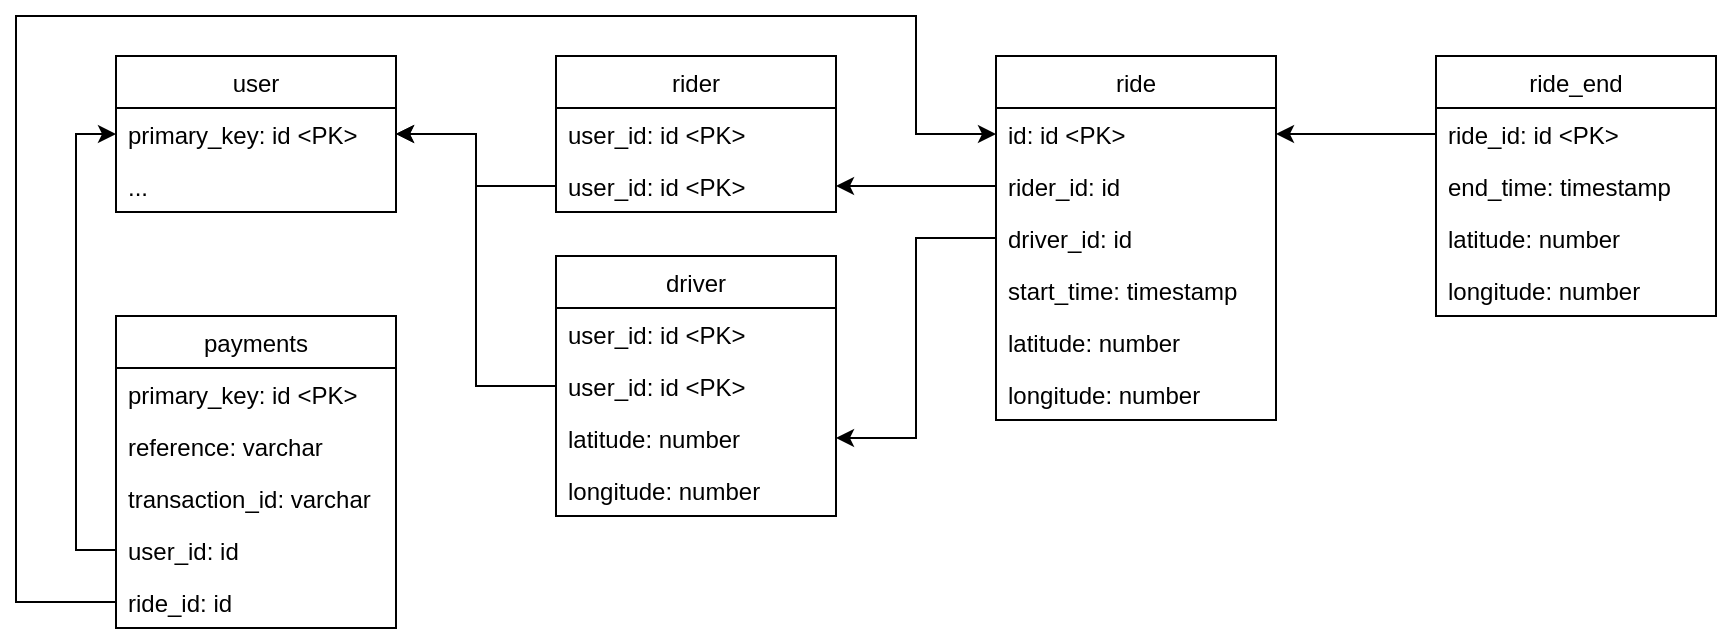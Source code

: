 <mxfile version="20.6.0" type="device"><diagram id="qYICXtCg4FOMNvjL2c6V" name="Page-1"><mxGraphModel dx="1552" dy="788" grid="1" gridSize="10" guides="1" tooltips="1" connect="1" arrows="1" fold="1" page="1" pageScale="1" pageWidth="850" pageHeight="1100" math="0" shadow="0"><root><mxCell id="0"/><mxCell id="1" parent="0"/><mxCell id="nA6X0lC91s2AVFSNjlho-2" value="driver" style="swimlane;fontStyle=0;childLayout=stackLayout;horizontal=1;startSize=26;fillColor=none;horizontalStack=0;resizeParent=1;resizeParentMax=0;resizeLast=0;collapsible=1;marginBottom=0;" parent="1" vertex="1"><mxGeometry x="100" y="420" width="140" height="130" as="geometry"/></mxCell><mxCell id="YjsI_odM_yGLODUd1Wyi-4" value="user_id: id &lt;PK&gt;" style="text;strokeColor=none;fillColor=none;align=left;verticalAlign=top;spacingLeft=4;spacingRight=4;overflow=hidden;rotatable=0;points=[[0,0.5],[1,0.5]];portConstraint=eastwest;" vertex="1" parent="nA6X0lC91s2AVFSNjlho-2"><mxGeometry y="26" width="140" height="26" as="geometry"/></mxCell><mxCell id="nA6X0lC91s2AVFSNjlho-35" value="user_id: id &lt;PK&gt;" style="text;strokeColor=none;fillColor=none;align=left;verticalAlign=top;spacingLeft=4;spacingRight=4;overflow=hidden;rotatable=0;points=[[0,0.5],[1,0.5]];portConstraint=eastwest;" parent="nA6X0lC91s2AVFSNjlho-2" vertex="1"><mxGeometry y="52" width="140" height="26" as="geometry"/></mxCell><mxCell id="nA6X0lC91s2AVFSNjlho-3" value="latitude: number" style="text;strokeColor=none;fillColor=none;align=left;verticalAlign=top;spacingLeft=4;spacingRight=4;overflow=hidden;rotatable=0;points=[[0,0.5],[1,0.5]];portConstraint=eastwest;" parent="nA6X0lC91s2AVFSNjlho-2" vertex="1"><mxGeometry y="78" width="140" height="26" as="geometry"/></mxCell><mxCell id="nA6X0lC91s2AVFSNjlho-31" value="longitude: number" style="text;strokeColor=none;fillColor=none;align=left;verticalAlign=top;spacingLeft=4;spacingRight=4;overflow=hidden;rotatable=0;points=[[0,0.5],[1,0.5]];portConstraint=eastwest;" parent="nA6X0lC91s2AVFSNjlho-2" vertex="1"><mxGeometry y="104" width="140" height="26" as="geometry"/></mxCell><mxCell id="nA6X0lC91s2AVFSNjlho-9" value="rider" style="swimlane;fontStyle=0;childLayout=stackLayout;horizontal=1;startSize=26;fillColor=none;horizontalStack=0;resizeParent=1;resizeParentMax=0;resizeLast=0;collapsible=1;marginBottom=0;" parent="1" vertex="1"><mxGeometry x="100" y="320" width="140" height="78" as="geometry"/></mxCell><mxCell id="YjsI_odM_yGLODUd1Wyi-5" value="user_id: id &lt;PK&gt;" style="text;strokeColor=none;fillColor=none;align=left;verticalAlign=top;spacingLeft=4;spacingRight=4;overflow=hidden;rotatable=0;points=[[0,0.5],[1,0.5]];portConstraint=eastwest;" vertex="1" parent="nA6X0lC91s2AVFSNjlho-9"><mxGeometry y="26" width="140" height="26" as="geometry"/></mxCell><mxCell id="nA6X0lC91s2AVFSNjlho-10" value="user_id: id &lt;PK&gt;" style="text;strokeColor=none;fillColor=none;align=left;verticalAlign=top;spacingLeft=4;spacingRight=4;overflow=hidden;rotatable=0;points=[[0,0.5],[1,0.5]];portConstraint=eastwest;" parent="nA6X0lC91s2AVFSNjlho-9" vertex="1"><mxGeometry y="52" width="140" height="26" as="geometry"/></mxCell><mxCell id="nA6X0lC91s2AVFSNjlho-17" style="edgeStyle=orthogonalEdgeStyle;rounded=0;orthogonalLoop=1;jettySize=auto;html=1;" parent="1" source="nA6X0lC91s2AVFSNjlho-15" target="nA6X0lC91s2AVFSNjlho-10" edge="1"><mxGeometry relative="1" as="geometry"/></mxCell><mxCell id="nA6X0lC91s2AVFSNjlho-18" style="edgeStyle=orthogonalEdgeStyle;rounded=0;orthogonalLoop=1;jettySize=auto;html=1;" parent="1" source="nA6X0lC91s2AVFSNjlho-16" target="nA6X0lC91s2AVFSNjlho-3" edge="1"><mxGeometry relative="1" as="geometry"/></mxCell><mxCell id="nA6X0lC91s2AVFSNjlho-13" value="ride" style="swimlane;fontStyle=0;childLayout=stackLayout;horizontal=1;startSize=26;fillColor=none;horizontalStack=0;resizeParent=1;resizeParentMax=0;resizeLast=0;collapsible=1;marginBottom=0;" parent="1" vertex="1"><mxGeometry x="320" y="320" width="140" height="182" as="geometry"/></mxCell><mxCell id="nA6X0lC91s2AVFSNjlho-14" value="id: id &lt;PK&gt;" style="text;strokeColor=none;fillColor=none;align=left;verticalAlign=top;spacingLeft=4;spacingRight=4;overflow=hidden;rotatable=0;points=[[0,0.5],[1,0.5]];portConstraint=eastwest;" parent="nA6X0lC91s2AVFSNjlho-13" vertex="1"><mxGeometry y="26" width="140" height="26" as="geometry"/></mxCell><mxCell id="nA6X0lC91s2AVFSNjlho-15" value="rider_id: id" style="text;strokeColor=none;fillColor=none;align=left;verticalAlign=top;spacingLeft=4;spacingRight=4;overflow=hidden;rotatable=0;points=[[0,0.5],[1,0.5]];portConstraint=eastwest;" parent="nA6X0lC91s2AVFSNjlho-13" vertex="1"><mxGeometry y="52" width="140" height="26" as="geometry"/></mxCell><mxCell id="nA6X0lC91s2AVFSNjlho-16" value="driver_id: id" style="text;strokeColor=none;fillColor=none;align=left;verticalAlign=top;spacingLeft=4;spacingRight=4;overflow=hidden;rotatable=0;points=[[0,0.5],[1,0.5]];portConstraint=eastwest;" parent="nA6X0lC91s2AVFSNjlho-13" vertex="1"><mxGeometry y="78" width="140" height="26" as="geometry"/></mxCell><mxCell id="nA6X0lC91s2AVFSNjlho-19" value="start_time: timestamp" style="text;strokeColor=none;fillColor=none;align=left;verticalAlign=top;spacingLeft=4;spacingRight=4;overflow=hidden;rotatable=0;points=[[0,0.5],[1,0.5]];portConstraint=eastwest;" parent="nA6X0lC91s2AVFSNjlho-13" vertex="1"><mxGeometry y="104" width="140" height="26" as="geometry"/></mxCell><mxCell id="YjsI_odM_yGLODUd1Wyi-14" value="latitude: number" style="text;strokeColor=none;fillColor=none;align=left;verticalAlign=top;spacingLeft=4;spacingRight=4;overflow=hidden;rotatable=0;points=[[0,0.5],[1,0.5]];portConstraint=eastwest;" vertex="1" parent="nA6X0lC91s2AVFSNjlho-13"><mxGeometry y="130" width="140" height="26" as="geometry"/></mxCell><mxCell id="YjsI_odM_yGLODUd1Wyi-15" value="longitude: number" style="text;strokeColor=none;fillColor=none;align=left;verticalAlign=top;spacingLeft=4;spacingRight=4;overflow=hidden;rotatable=0;points=[[0,0.5],[1,0.5]];portConstraint=eastwest;" vertex="1" parent="nA6X0lC91s2AVFSNjlho-13"><mxGeometry y="156" width="140" height="26" as="geometry"/></mxCell><mxCell id="nA6X0lC91s2AVFSNjlho-22" value="ride_end" style="swimlane;fontStyle=0;childLayout=stackLayout;horizontal=1;startSize=26;fillColor=none;horizontalStack=0;resizeParent=1;resizeParentMax=0;resizeLast=0;collapsible=1;marginBottom=0;" parent="1" vertex="1"><mxGeometry x="540" y="320" width="140" height="130" as="geometry"/></mxCell><mxCell id="nA6X0lC91s2AVFSNjlho-24" value="ride_id: id &lt;PK&gt;" style="text;strokeColor=none;fillColor=none;align=left;verticalAlign=top;spacingLeft=4;spacingRight=4;overflow=hidden;rotatable=0;points=[[0,0.5],[1,0.5]];portConstraint=eastwest;" parent="nA6X0lC91s2AVFSNjlho-22" vertex="1"><mxGeometry y="26" width="140" height="26" as="geometry"/></mxCell><mxCell id="nA6X0lC91s2AVFSNjlho-27" value="end_time: timestamp" style="text;strokeColor=none;fillColor=none;align=left;verticalAlign=top;spacingLeft=4;spacingRight=4;overflow=hidden;rotatable=0;points=[[0,0.5],[1,0.5]];portConstraint=eastwest;" parent="nA6X0lC91s2AVFSNjlho-22" vertex="1"><mxGeometry y="52" width="140" height="26" as="geometry"/></mxCell><mxCell id="YjsI_odM_yGLODUd1Wyi-11" value="latitude: number" style="text;strokeColor=none;fillColor=none;align=left;verticalAlign=top;spacingLeft=4;spacingRight=4;overflow=hidden;rotatable=0;points=[[0,0.5],[1,0.5]];portConstraint=eastwest;" vertex="1" parent="nA6X0lC91s2AVFSNjlho-22"><mxGeometry y="78" width="140" height="26" as="geometry"/></mxCell><mxCell id="YjsI_odM_yGLODUd1Wyi-13" value="longitude: number" style="text;strokeColor=none;fillColor=none;align=left;verticalAlign=top;spacingLeft=4;spacingRight=4;overflow=hidden;rotatable=0;points=[[0,0.5],[1,0.5]];portConstraint=eastwest;" vertex="1" parent="nA6X0lC91s2AVFSNjlho-22"><mxGeometry y="104" width="140" height="26" as="geometry"/></mxCell><mxCell id="nA6X0lC91s2AVFSNjlho-29" style="edgeStyle=orthogonalEdgeStyle;rounded=0;orthogonalLoop=1;jettySize=auto;html=1;" parent="1" source="nA6X0lC91s2AVFSNjlho-24" target="nA6X0lC91s2AVFSNjlho-14" edge="1"><mxGeometry relative="1" as="geometry"/></mxCell><mxCell id="nA6X0lC91s2AVFSNjlho-32" value="user" style="swimlane;fontStyle=0;childLayout=stackLayout;horizontal=1;startSize=26;fillColor=none;horizontalStack=0;resizeParent=1;resizeParentMax=0;resizeLast=0;collapsible=1;marginBottom=0;" parent="1" vertex="1"><mxGeometry x="-120" y="320" width="140" height="78" as="geometry"/></mxCell><mxCell id="nA6X0lC91s2AVFSNjlho-33" value="primary_key: id &lt;PK&gt;" style="text;strokeColor=none;fillColor=none;align=left;verticalAlign=top;spacingLeft=4;spacingRight=4;overflow=hidden;rotatable=0;points=[[0,0.5],[1,0.5]];portConstraint=eastwest;" parent="nA6X0lC91s2AVFSNjlho-32" vertex="1"><mxGeometry y="26" width="140" height="26" as="geometry"/></mxCell><mxCell id="nA6X0lC91s2AVFSNjlho-38" value="..." style="text;strokeColor=none;fillColor=none;align=left;verticalAlign=top;spacingLeft=4;spacingRight=4;overflow=hidden;rotatable=0;points=[[0,0.5],[1,0.5]];portConstraint=eastwest;" parent="nA6X0lC91s2AVFSNjlho-32" vertex="1"><mxGeometry y="52" width="140" height="26" as="geometry"/></mxCell><mxCell id="nA6X0lC91s2AVFSNjlho-36" style="edgeStyle=orthogonalEdgeStyle;rounded=0;orthogonalLoop=1;jettySize=auto;html=1;" parent="1" source="nA6X0lC91s2AVFSNjlho-10" target="nA6X0lC91s2AVFSNjlho-33" edge="1"><mxGeometry relative="1" as="geometry"/></mxCell><mxCell id="nA6X0lC91s2AVFSNjlho-37" style="edgeStyle=orthogonalEdgeStyle;rounded=0;orthogonalLoop=1;jettySize=auto;html=1;" parent="1" source="nA6X0lC91s2AVFSNjlho-35" target="nA6X0lC91s2AVFSNjlho-33" edge="1"><mxGeometry relative="1" as="geometry"/></mxCell><mxCell id="YjsI_odM_yGLODUd1Wyi-1" value="payments" style="swimlane;fontStyle=0;childLayout=stackLayout;horizontal=1;startSize=26;fillColor=none;horizontalStack=0;resizeParent=1;resizeParentMax=0;resizeLast=0;collapsible=1;marginBottom=0;" vertex="1" parent="1"><mxGeometry x="-120" y="450" width="140" height="156" as="geometry"/></mxCell><mxCell id="YjsI_odM_yGLODUd1Wyi-2" value="primary_key: id &lt;PK&gt;" style="text;strokeColor=none;fillColor=none;align=left;verticalAlign=top;spacingLeft=4;spacingRight=4;overflow=hidden;rotatable=0;points=[[0,0.5],[1,0.5]];portConstraint=eastwest;" vertex="1" parent="YjsI_odM_yGLODUd1Wyi-1"><mxGeometry y="26" width="140" height="26" as="geometry"/></mxCell><mxCell id="YjsI_odM_yGLODUd1Wyi-3" value="reference: varchar" style="text;strokeColor=none;fillColor=none;align=left;verticalAlign=top;spacingLeft=4;spacingRight=4;overflow=hidden;rotatable=0;points=[[0,0.5],[1,0.5]];portConstraint=eastwest;" vertex="1" parent="YjsI_odM_yGLODUd1Wyi-1"><mxGeometry y="52" width="140" height="26" as="geometry"/></mxCell><mxCell id="YjsI_odM_yGLODUd1Wyi-6" value="transaction_id: varchar" style="text;strokeColor=none;fillColor=none;align=left;verticalAlign=top;spacingLeft=4;spacingRight=4;overflow=hidden;rotatable=0;points=[[0,0.5],[1,0.5]];portConstraint=eastwest;" vertex="1" parent="YjsI_odM_yGLODUd1Wyi-1"><mxGeometry y="78" width="140" height="26" as="geometry"/></mxCell><mxCell id="YjsI_odM_yGLODUd1Wyi-7" value="user_id: id" style="text;strokeColor=none;fillColor=none;align=left;verticalAlign=top;spacingLeft=4;spacingRight=4;overflow=hidden;rotatable=0;points=[[0,0.5],[1,0.5]];portConstraint=eastwest;" vertex="1" parent="YjsI_odM_yGLODUd1Wyi-1"><mxGeometry y="104" width="140" height="26" as="geometry"/></mxCell><mxCell id="YjsI_odM_yGLODUd1Wyi-8" value="ride_id: id" style="text;strokeColor=none;fillColor=none;align=left;verticalAlign=top;spacingLeft=4;spacingRight=4;overflow=hidden;rotatable=0;points=[[0,0.5],[1,0.5]];portConstraint=eastwest;" vertex="1" parent="YjsI_odM_yGLODUd1Wyi-1"><mxGeometry y="130" width="140" height="26" as="geometry"/></mxCell><mxCell id="YjsI_odM_yGLODUd1Wyi-9" style="edgeStyle=orthogonalEdgeStyle;rounded=0;orthogonalLoop=1;jettySize=auto;html=1;" edge="1" parent="1" source="YjsI_odM_yGLODUd1Wyi-7" target="nA6X0lC91s2AVFSNjlho-33"><mxGeometry relative="1" as="geometry"><Array as="points"><mxPoint x="-140" y="567"/><mxPoint x="-140" y="359"/></Array></mxGeometry></mxCell><mxCell id="YjsI_odM_yGLODUd1Wyi-10" style="edgeStyle=orthogonalEdgeStyle;rounded=0;orthogonalLoop=1;jettySize=auto;html=1;" edge="1" parent="1" source="YjsI_odM_yGLODUd1Wyi-8" target="nA6X0lC91s2AVFSNjlho-14"><mxGeometry relative="1" as="geometry"><Array as="points"><mxPoint x="-170" y="593"/><mxPoint x="-170" y="300"/><mxPoint x="280" y="300"/><mxPoint x="280" y="359"/></Array></mxGeometry></mxCell></root></mxGraphModel></diagram></mxfile>
